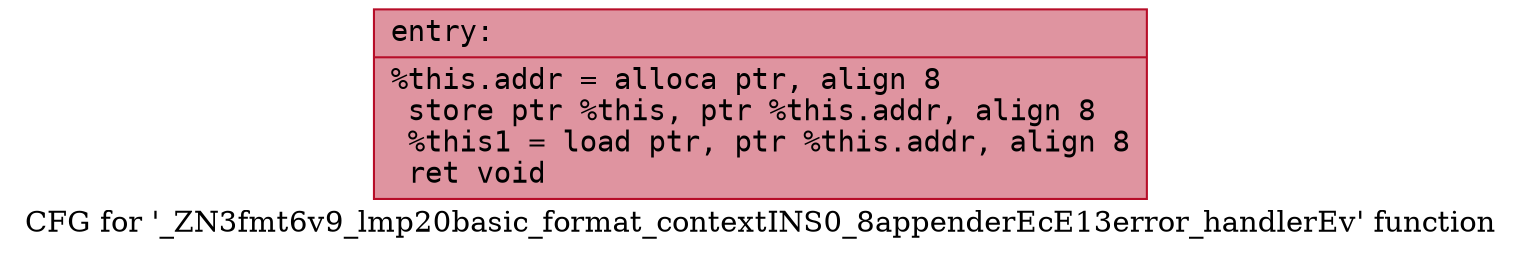 digraph "CFG for '_ZN3fmt6v9_lmp20basic_format_contextINS0_8appenderEcE13error_handlerEv' function" {
	label="CFG for '_ZN3fmt6v9_lmp20basic_format_contextINS0_8appenderEcE13error_handlerEv' function";

	Node0x556bfeb16c10 [shape=record,color="#b70d28ff", style=filled, fillcolor="#b70d2870" fontname="Courier",label="{entry:\l|  %this.addr = alloca ptr, align 8\l  store ptr %this, ptr %this.addr, align 8\l  %this1 = load ptr, ptr %this.addr, align 8\l  ret void\l}"];
}
